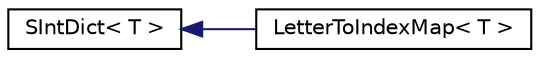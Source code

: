 digraph "Graphical Class Hierarchy"
{
 // INTERACTIVE_SVG=YES
 // LATEX_PDF_SIZE
  edge [fontname="Helvetica",fontsize="10",labelfontname="Helvetica",labelfontsize="10"];
  node [fontname="Helvetica",fontsize="10",shape=record];
  rankdir="LR";
  Node0 [label="SIntDict\< T \>",height=0.2,width=0.4,color="black", fillcolor="white", style="filled",URL="$d0/d9f/class_s_int_dict.html",tooltip="Ordered dictionary of elements of type T."];
  Node0 -> Node1 [dir="back",color="midnightblue",fontsize="10",style="solid",fontname="Helvetica"];
  Node1 [label="LetterToIndexMap\< T \>",height=0.2,width=0.4,color="black", fillcolor="white", style="filled",URL="$d7/d17/class_letter_to_index_map.html",tooltip="maps a unicode character code to a list of T::ElementType's"];
}
